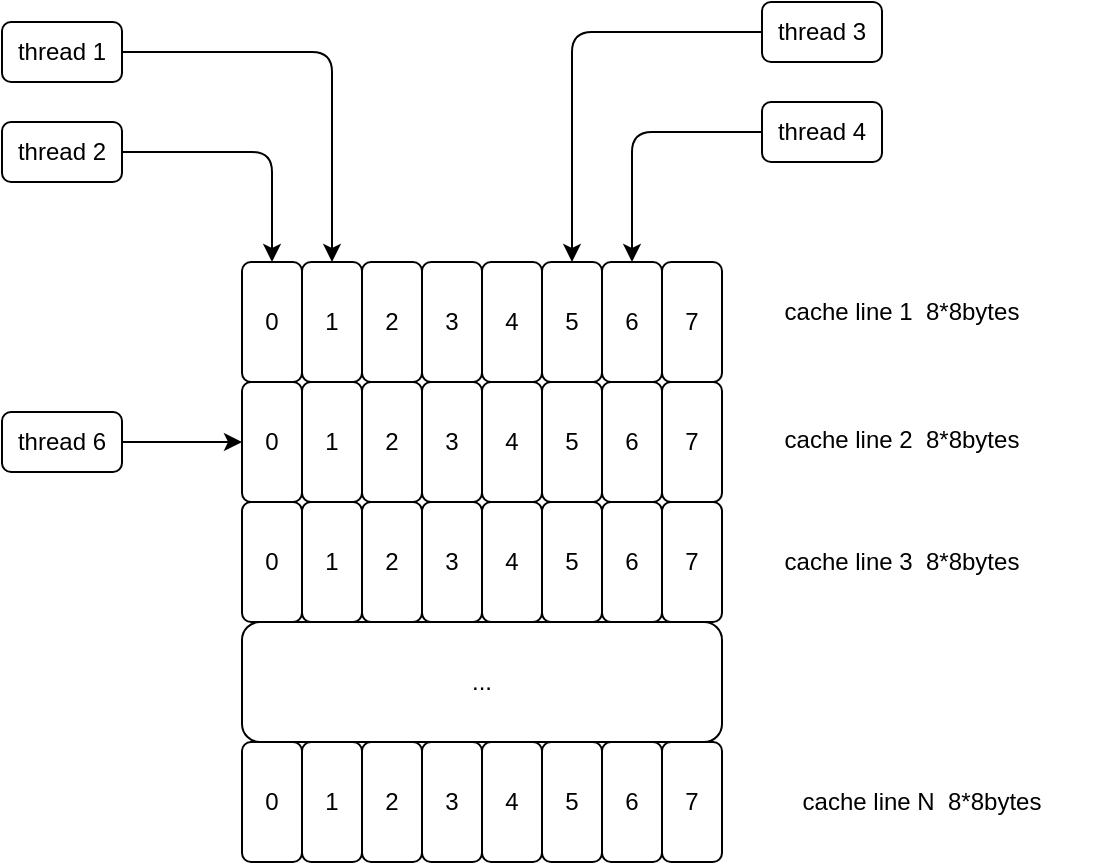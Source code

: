 <mxfile version="19.0.3" type="device"><diagram name="第 1 页" id="zNeVzwNt7n9TG-XV0IVg"><mxGraphModel dx="1298" dy="811" grid="1" gridSize="10" guides="1" tooltips="1" connect="1" arrows="1" fold="1" page="1" pageScale="1" pageWidth="1169" pageHeight="827" math="0" shadow="0"><root><mxCell id="0"/><mxCell id="1" parent="0"/><mxCell id="S2wbanjL5D0EnH1TKqZK-1" value="0" style="rounded=1;whiteSpace=wrap;html=1;" parent="1" vertex="1"><mxGeometry x="170" y="310" width="30" height="60" as="geometry"/></mxCell><mxCell id="S2wbanjL5D0EnH1TKqZK-2" value="1" style="rounded=1;whiteSpace=wrap;html=1;" parent="1" vertex="1"><mxGeometry x="200" y="310" width="30" height="60" as="geometry"/></mxCell><mxCell id="S2wbanjL5D0EnH1TKqZK-5" value="2" style="rounded=1;whiteSpace=wrap;html=1;" parent="1" vertex="1"><mxGeometry x="230" y="310" width="30" height="60" as="geometry"/></mxCell><mxCell id="S2wbanjL5D0EnH1TKqZK-6" value="3" style="rounded=1;whiteSpace=wrap;html=1;" parent="1" vertex="1"><mxGeometry x="260" y="310" width="30" height="60" as="geometry"/></mxCell><mxCell id="S2wbanjL5D0EnH1TKqZK-7" value="4" style="rounded=1;whiteSpace=wrap;html=1;" parent="1" vertex="1"><mxGeometry x="290" y="310" width="30" height="60" as="geometry"/></mxCell><mxCell id="S2wbanjL5D0EnH1TKqZK-8" value="5" style="rounded=1;whiteSpace=wrap;html=1;" parent="1" vertex="1"><mxGeometry x="320" y="310" width="30" height="60" as="geometry"/></mxCell><mxCell id="S2wbanjL5D0EnH1TKqZK-9" value="6" style="rounded=1;whiteSpace=wrap;html=1;" parent="1" vertex="1"><mxGeometry x="350" y="310" width="30" height="60" as="geometry"/></mxCell><mxCell id="S2wbanjL5D0EnH1TKqZK-10" value="7" style="rounded=1;whiteSpace=wrap;html=1;" parent="1" vertex="1"><mxGeometry x="380" y="310" width="30" height="60" as="geometry"/></mxCell><mxCell id="S2wbanjL5D0EnH1TKqZK-19" value="0" style="rounded=1;whiteSpace=wrap;html=1;" parent="1" vertex="1"><mxGeometry x="170" y="370" width="30" height="60" as="geometry"/></mxCell><mxCell id="S2wbanjL5D0EnH1TKqZK-20" value="1" style="rounded=1;whiteSpace=wrap;html=1;" parent="1" vertex="1"><mxGeometry x="200" y="370" width="30" height="60" as="geometry"/></mxCell><mxCell id="S2wbanjL5D0EnH1TKqZK-21" value="2" style="rounded=1;whiteSpace=wrap;html=1;" parent="1" vertex="1"><mxGeometry x="230" y="370" width="30" height="60" as="geometry"/></mxCell><mxCell id="S2wbanjL5D0EnH1TKqZK-22" value="3" style="rounded=1;whiteSpace=wrap;html=1;" parent="1" vertex="1"><mxGeometry x="260" y="370" width="30" height="60" as="geometry"/></mxCell><mxCell id="S2wbanjL5D0EnH1TKqZK-23" value="4" style="rounded=1;whiteSpace=wrap;html=1;" parent="1" vertex="1"><mxGeometry x="290" y="370" width="30" height="60" as="geometry"/></mxCell><mxCell id="S2wbanjL5D0EnH1TKqZK-24" value="5" style="rounded=1;whiteSpace=wrap;html=1;" parent="1" vertex="1"><mxGeometry x="320" y="370" width="30" height="60" as="geometry"/></mxCell><mxCell id="S2wbanjL5D0EnH1TKqZK-25" value="6" style="rounded=1;whiteSpace=wrap;html=1;" parent="1" vertex="1"><mxGeometry x="350" y="370" width="30" height="60" as="geometry"/></mxCell><mxCell id="S2wbanjL5D0EnH1TKqZK-26" value="7" style="rounded=1;whiteSpace=wrap;html=1;" parent="1" vertex="1"><mxGeometry x="380" y="370" width="30" height="60" as="geometry"/></mxCell><mxCell id="S2wbanjL5D0EnH1TKqZK-27" value="0" style="rounded=1;whiteSpace=wrap;html=1;" parent="1" vertex="1"><mxGeometry x="170" y="430" width="30" height="60" as="geometry"/></mxCell><mxCell id="S2wbanjL5D0EnH1TKqZK-28" value="1" style="rounded=1;whiteSpace=wrap;html=1;" parent="1" vertex="1"><mxGeometry x="200" y="430" width="30" height="60" as="geometry"/></mxCell><mxCell id="S2wbanjL5D0EnH1TKqZK-29" value="2" style="rounded=1;whiteSpace=wrap;html=1;" parent="1" vertex="1"><mxGeometry x="230" y="430" width="30" height="60" as="geometry"/></mxCell><mxCell id="S2wbanjL5D0EnH1TKqZK-30" value="3" style="rounded=1;whiteSpace=wrap;html=1;" parent="1" vertex="1"><mxGeometry x="260" y="430" width="30" height="60" as="geometry"/></mxCell><mxCell id="S2wbanjL5D0EnH1TKqZK-31" value="4" style="rounded=1;whiteSpace=wrap;html=1;" parent="1" vertex="1"><mxGeometry x="290" y="430" width="30" height="60" as="geometry"/></mxCell><mxCell id="S2wbanjL5D0EnH1TKqZK-32" value="5" style="rounded=1;whiteSpace=wrap;html=1;" parent="1" vertex="1"><mxGeometry x="320" y="430" width="30" height="60" as="geometry"/></mxCell><mxCell id="S2wbanjL5D0EnH1TKqZK-33" value="6" style="rounded=1;whiteSpace=wrap;html=1;" parent="1" vertex="1"><mxGeometry x="350" y="430" width="30" height="60" as="geometry"/></mxCell><mxCell id="S2wbanjL5D0EnH1TKqZK-34" value="7" style="rounded=1;whiteSpace=wrap;html=1;" parent="1" vertex="1"><mxGeometry x="380" y="430" width="30" height="60" as="geometry"/></mxCell><mxCell id="S2wbanjL5D0EnH1TKqZK-35" value="..." style="rounded=1;whiteSpace=wrap;html=1;" parent="1" vertex="1"><mxGeometry x="170" y="490" width="240" height="60" as="geometry"/></mxCell><mxCell id="S2wbanjL5D0EnH1TKqZK-43" value="cache line 1&amp;nbsp; 8*8bytes" style="text;html=1;strokeColor=none;fillColor=none;align=center;verticalAlign=middle;whiteSpace=wrap;rounded=1;" parent="1" vertex="1"><mxGeometry x="410" y="320" width="180" height="30" as="geometry"/></mxCell><mxCell id="S2wbanjL5D0EnH1TKqZK-44" value="cache line 2&amp;nbsp; 8*8bytes" style="text;html=1;strokeColor=none;fillColor=none;align=center;verticalAlign=middle;whiteSpace=wrap;rounded=1;" parent="1" vertex="1"><mxGeometry x="410" y="384" width="180" height="30" as="geometry"/></mxCell><mxCell id="S2wbanjL5D0EnH1TKqZK-45" value="cache line 3&amp;nbsp; 8*8bytes" style="text;html=1;strokeColor=none;fillColor=none;align=center;verticalAlign=middle;whiteSpace=wrap;rounded=1;" parent="1" vertex="1"><mxGeometry x="410" y="445" width="180" height="30" as="geometry"/></mxCell><mxCell id="S2wbanjL5D0EnH1TKqZK-48" value="0" style="rounded=1;whiteSpace=wrap;html=1;" parent="1" vertex="1"><mxGeometry x="170" y="550" width="30" height="60" as="geometry"/></mxCell><mxCell id="S2wbanjL5D0EnH1TKqZK-49" value="1" style="rounded=1;whiteSpace=wrap;html=1;" parent="1" vertex="1"><mxGeometry x="200" y="550" width="30" height="60" as="geometry"/></mxCell><mxCell id="S2wbanjL5D0EnH1TKqZK-50" value="2" style="rounded=1;whiteSpace=wrap;html=1;" parent="1" vertex="1"><mxGeometry x="230" y="550" width="30" height="60" as="geometry"/></mxCell><mxCell id="S2wbanjL5D0EnH1TKqZK-51" value="3" style="rounded=1;whiteSpace=wrap;html=1;" parent="1" vertex="1"><mxGeometry x="260" y="550" width="30" height="60" as="geometry"/></mxCell><mxCell id="S2wbanjL5D0EnH1TKqZK-52" value="4" style="rounded=1;whiteSpace=wrap;html=1;" parent="1" vertex="1"><mxGeometry x="290" y="550" width="30" height="60" as="geometry"/></mxCell><mxCell id="S2wbanjL5D0EnH1TKqZK-53" value="5" style="rounded=1;whiteSpace=wrap;html=1;" parent="1" vertex="1"><mxGeometry x="320" y="550" width="30" height="60" as="geometry"/></mxCell><mxCell id="S2wbanjL5D0EnH1TKqZK-54" value="6" style="rounded=1;whiteSpace=wrap;html=1;" parent="1" vertex="1"><mxGeometry x="350" y="550" width="30" height="60" as="geometry"/></mxCell><mxCell id="S2wbanjL5D0EnH1TKqZK-55" value="7" style="rounded=1;whiteSpace=wrap;html=1;" parent="1" vertex="1"><mxGeometry x="380" y="550" width="30" height="60" as="geometry"/></mxCell><mxCell id="S2wbanjL5D0EnH1TKqZK-56" value="cache line N&amp;nbsp; 8*8bytes" style="text;html=1;strokeColor=none;fillColor=none;align=center;verticalAlign=middle;whiteSpace=wrap;rounded=1;" parent="1" vertex="1"><mxGeometry x="420" y="565" width="180" height="30" as="geometry"/></mxCell><mxCell id="S2wbanjL5D0EnH1TKqZK-87" style="edgeStyle=orthogonalEdgeStyle;rounded=1;orthogonalLoop=1;jettySize=auto;html=1;exitX=1;exitY=0.5;exitDx=0;exitDy=0;entryX=0.5;entryY=0;entryDx=0;entryDy=0;" parent="1" source="S2wbanjL5D0EnH1TKqZK-65" target="S2wbanjL5D0EnH1TKqZK-2" edge="1"><mxGeometry relative="1" as="geometry"/></mxCell><mxCell id="S2wbanjL5D0EnH1TKqZK-65" value="thread 1" style="rounded=1;whiteSpace=wrap;html=1;" parent="1" vertex="1"><mxGeometry x="50" y="190" width="60" height="30" as="geometry"/></mxCell><mxCell id="S2wbanjL5D0EnH1TKqZK-88" style="edgeStyle=orthogonalEdgeStyle;rounded=1;orthogonalLoop=1;jettySize=auto;html=1;exitX=1;exitY=0.5;exitDx=0;exitDy=0;entryX=0.5;entryY=0;entryDx=0;entryDy=0;" parent="1" source="S2wbanjL5D0EnH1TKqZK-66" target="S2wbanjL5D0EnH1TKqZK-1" edge="1"><mxGeometry relative="1" as="geometry"/></mxCell><mxCell id="S2wbanjL5D0EnH1TKqZK-66" value="thread 2" style="rounded=1;whiteSpace=wrap;html=1;" parent="1" vertex="1"><mxGeometry x="50" y="240" width="60" height="30" as="geometry"/></mxCell><mxCell id="S2wbanjL5D0EnH1TKqZK-85" style="edgeStyle=orthogonalEdgeStyle;rounded=1;orthogonalLoop=1;jettySize=auto;html=1;exitX=0;exitY=0.5;exitDx=0;exitDy=0;" parent="1" source="S2wbanjL5D0EnH1TKqZK-68" target="S2wbanjL5D0EnH1TKqZK-8" edge="1"><mxGeometry relative="1" as="geometry"/></mxCell><mxCell id="S2wbanjL5D0EnH1TKqZK-68" value="thread 3" style="rounded=1;whiteSpace=wrap;html=1;" parent="1" vertex="1"><mxGeometry x="430" y="180" width="60" height="30" as="geometry"/></mxCell><mxCell id="S2wbanjL5D0EnH1TKqZK-86" style="edgeStyle=orthogonalEdgeStyle;rounded=1;orthogonalLoop=1;jettySize=auto;html=1;exitX=0;exitY=0.5;exitDx=0;exitDy=0;entryX=0.5;entryY=0;entryDx=0;entryDy=0;" parent="1" source="S2wbanjL5D0EnH1TKqZK-71" target="S2wbanjL5D0EnH1TKqZK-9" edge="1"><mxGeometry relative="1" as="geometry"/></mxCell><mxCell id="S2wbanjL5D0EnH1TKqZK-71" value="thread 4" style="rounded=1;whiteSpace=wrap;html=1;" parent="1" vertex="1"><mxGeometry x="430" y="230" width="60" height="30" as="geometry"/></mxCell><mxCell id="S2wbanjL5D0EnH1TKqZK-90" style="edgeStyle=orthogonalEdgeStyle;rounded=1;orthogonalLoop=1;jettySize=auto;html=1;exitX=1;exitY=0.5;exitDx=0;exitDy=0;entryX=0;entryY=0.5;entryDx=0;entryDy=0;" parent="1" source="S2wbanjL5D0EnH1TKqZK-89" target="S2wbanjL5D0EnH1TKqZK-19" edge="1"><mxGeometry relative="1" as="geometry"/></mxCell><mxCell id="S2wbanjL5D0EnH1TKqZK-89" value="thread 6" style="rounded=1;whiteSpace=wrap;html=1;" parent="1" vertex="1"><mxGeometry x="50" y="385" width="60" height="30" as="geometry"/></mxCell></root></mxGraphModel></diagram></mxfile>